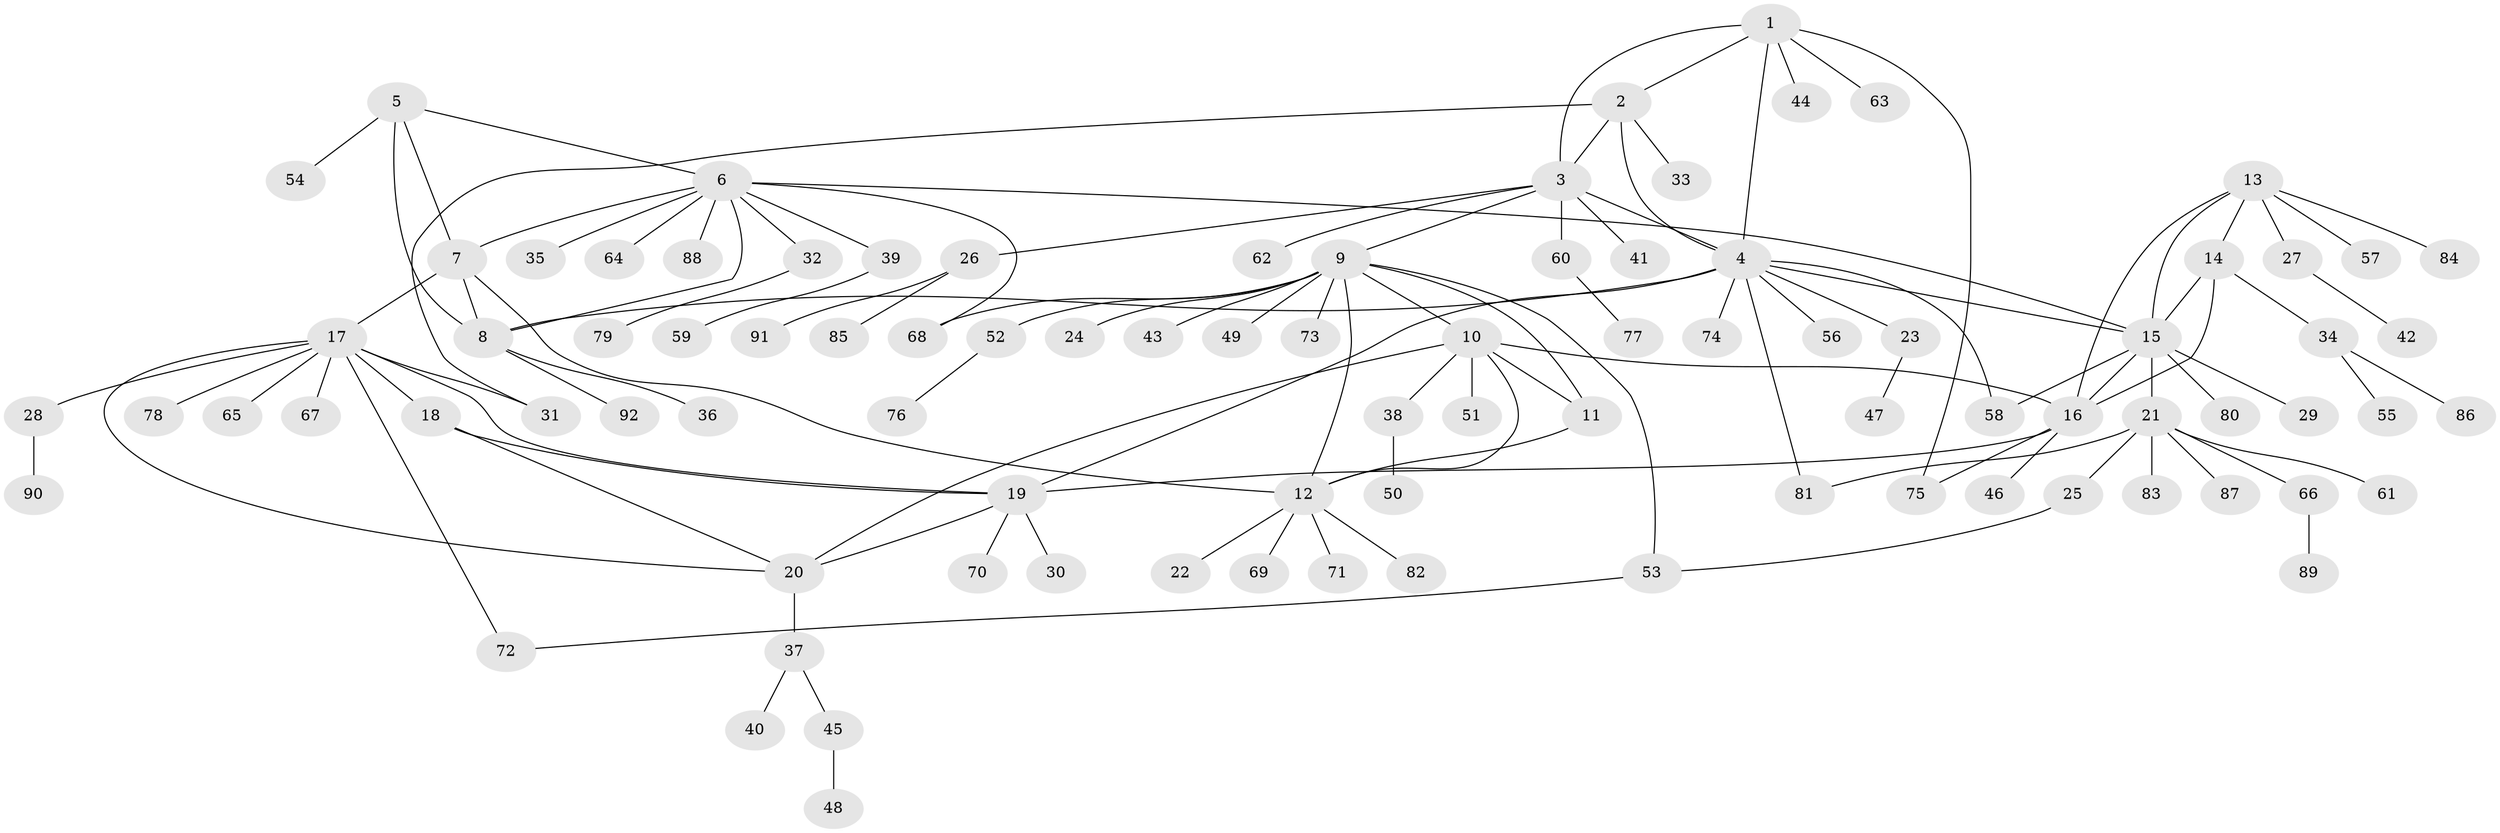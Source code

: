 // Generated by graph-tools (version 1.1) at 2025/56/03/09/25 04:56:06]
// undirected, 92 vertices, 119 edges
graph export_dot {
graph [start="1"]
  node [color=gray90,style=filled];
  1;
  2;
  3;
  4;
  5;
  6;
  7;
  8;
  9;
  10;
  11;
  12;
  13;
  14;
  15;
  16;
  17;
  18;
  19;
  20;
  21;
  22;
  23;
  24;
  25;
  26;
  27;
  28;
  29;
  30;
  31;
  32;
  33;
  34;
  35;
  36;
  37;
  38;
  39;
  40;
  41;
  42;
  43;
  44;
  45;
  46;
  47;
  48;
  49;
  50;
  51;
  52;
  53;
  54;
  55;
  56;
  57;
  58;
  59;
  60;
  61;
  62;
  63;
  64;
  65;
  66;
  67;
  68;
  69;
  70;
  71;
  72;
  73;
  74;
  75;
  76;
  77;
  78;
  79;
  80;
  81;
  82;
  83;
  84;
  85;
  86;
  87;
  88;
  89;
  90;
  91;
  92;
  1 -- 2;
  1 -- 3;
  1 -- 4;
  1 -- 44;
  1 -- 63;
  1 -- 75;
  2 -- 3;
  2 -- 4;
  2 -- 31;
  2 -- 33;
  3 -- 4;
  3 -- 9;
  3 -- 26;
  3 -- 41;
  3 -- 60;
  3 -- 62;
  4 -- 8;
  4 -- 15;
  4 -- 19;
  4 -- 23;
  4 -- 56;
  4 -- 58;
  4 -- 74;
  4 -- 81;
  5 -- 6;
  5 -- 7;
  5 -- 8;
  5 -- 54;
  6 -- 7;
  6 -- 8;
  6 -- 15;
  6 -- 32;
  6 -- 35;
  6 -- 39;
  6 -- 64;
  6 -- 68;
  6 -- 88;
  7 -- 8;
  7 -- 12;
  7 -- 17;
  8 -- 36;
  8 -- 92;
  9 -- 10;
  9 -- 11;
  9 -- 12;
  9 -- 24;
  9 -- 43;
  9 -- 49;
  9 -- 52;
  9 -- 53;
  9 -- 68;
  9 -- 73;
  10 -- 11;
  10 -- 12;
  10 -- 16;
  10 -- 20;
  10 -- 38;
  10 -- 51;
  11 -- 12;
  12 -- 22;
  12 -- 69;
  12 -- 71;
  12 -- 82;
  13 -- 14;
  13 -- 15;
  13 -- 16;
  13 -- 27;
  13 -- 57;
  13 -- 84;
  14 -- 15;
  14 -- 16;
  14 -- 34;
  15 -- 16;
  15 -- 21;
  15 -- 29;
  15 -- 58;
  15 -- 80;
  16 -- 19;
  16 -- 46;
  16 -- 75;
  17 -- 18;
  17 -- 19;
  17 -- 20;
  17 -- 28;
  17 -- 31;
  17 -- 65;
  17 -- 67;
  17 -- 72;
  17 -- 78;
  18 -- 19;
  18 -- 20;
  19 -- 20;
  19 -- 30;
  19 -- 70;
  20 -- 37;
  21 -- 25;
  21 -- 61;
  21 -- 66;
  21 -- 81;
  21 -- 83;
  21 -- 87;
  23 -- 47;
  25 -- 53;
  26 -- 85;
  26 -- 91;
  27 -- 42;
  28 -- 90;
  32 -- 79;
  34 -- 55;
  34 -- 86;
  37 -- 40;
  37 -- 45;
  38 -- 50;
  39 -- 59;
  45 -- 48;
  52 -- 76;
  53 -- 72;
  60 -- 77;
  66 -- 89;
}
